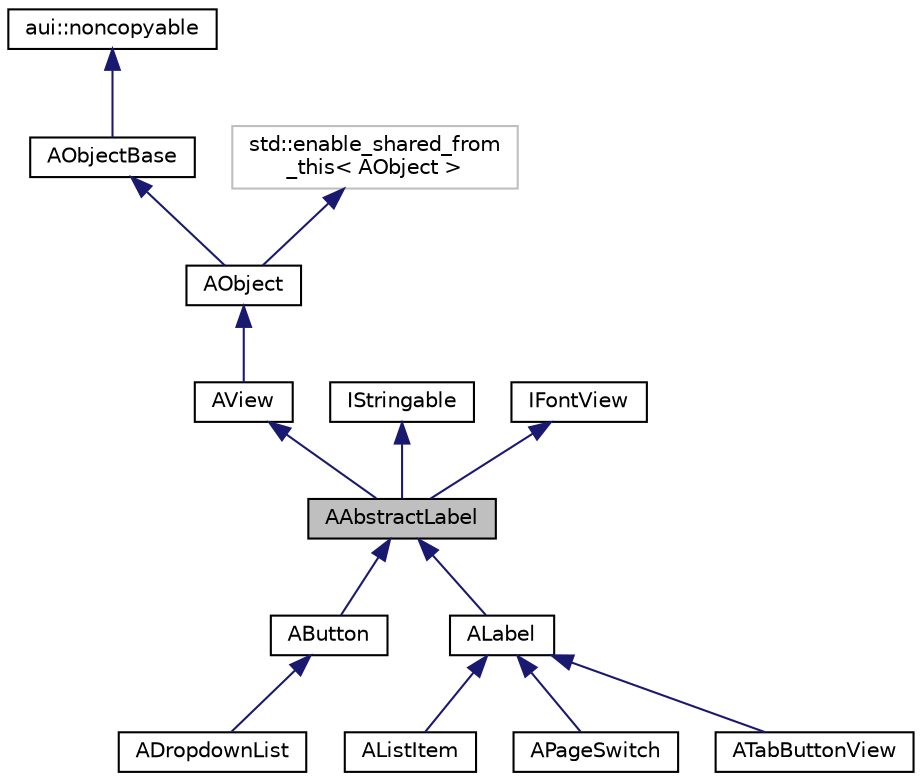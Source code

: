 digraph "AAbstractLabel"
{
 // LATEX_PDF_SIZE
  edge [fontname="Helvetica",fontsize="10",labelfontname="Helvetica",labelfontsize="10"];
  node [fontname="Helvetica",fontsize="10",shape=record];
  Node1 [label="AAbstractLabel",height=0.2,width=0.4,color="black", fillcolor="grey75", style="filled", fontcolor="black",tooltip="Represents an abstract text display view."];
  Node2 -> Node1 [dir="back",color="midnightblue",fontsize="10",style="solid",fontname="Helvetica"];
  Node2 [label="AView",height=0.2,width=0.4,color="black", fillcolor="white", style="filled",URL="$classAView.html",tooltip="Base class of all UI objects."];
  Node3 -> Node2 [dir="back",color="midnightblue",fontsize="10",style="solid",fontname="Helvetica"];
  Node3 [label="AObject",height=0.2,width=0.4,color="black", fillcolor="white", style="filled",URL="$classAObject.html",tooltip="A base object class."];
  Node4 -> Node3 [dir="back",color="midnightblue",fontsize="10",style="solid",fontname="Helvetica"];
  Node4 [label="AObjectBase",height=0.2,width=0.4,color="black", fillcolor="white", style="filled",URL="$classAObjectBase.html",tooltip=" "];
  Node5 -> Node4 [dir="back",color="midnightblue",fontsize="10",style="solid",fontname="Helvetica"];
  Node5 [label="aui::noncopyable",height=0.2,width=0.4,color="black", fillcolor="white", style="filled",URL="$structaui_1_1noncopyable.html",tooltip="Forbids copy of your class."];
  Node6 -> Node3 [dir="back",color="midnightblue",fontsize="10",style="solid",fontname="Helvetica"];
  Node6 [label="std::enable_shared_from\l_this\< AObject \>",height=0.2,width=0.4,color="grey75", fillcolor="white", style="filled",tooltip=" "];
  Node7 -> Node1 [dir="back",color="midnightblue",fontsize="10",style="solid",fontname="Helvetica"];
  Node7 [label="IStringable",height=0.2,width=0.4,color="black", fillcolor="white", style="filled",URL="$classIStringable.html",tooltip="Object that can be converted to string."];
  Node8 -> Node1 [dir="back",color="midnightblue",fontsize="10",style="solid",fontname="Helvetica"];
  Node8 [label="IFontView",height=0.2,width=0.4,color="black", fillcolor="white", style="filled",URL="$classIFontView.html",tooltip="Interface of a AView that works with fonts (i.e., ALabel, ATextField, AText, etc....."];
  Node1 -> Node9 [dir="back",color="midnightblue",fontsize="10",style="solid",fontname="Helvetica"];
  Node9 [label="AButton",height=0.2,width=0.4,color="black", fillcolor="white", style="filled",URL="$classAButton.html",tooltip="Button with text, which can be pushed to make some action."];
  Node9 -> Node10 [dir="back",color="midnightblue",fontsize="10",style="solid",fontname="Helvetica"];
  Node10 [label="ADropdownList",height=0.2,width=0.4,color="black", fillcolor="white", style="filled",URL="$classADropdownList.html",tooltip="A button with dropdown list."];
  Node1 -> Node11 [dir="back",color="midnightblue",fontsize="10",style="solid",fontname="Helvetica"];
  Node11 [label="ALabel",height=0.2,width=0.4,color="black", fillcolor="white", style="filled",URL="$classALabel.html",tooltip="Represents a simple single-line text display view."];
  Node11 -> Node12 [dir="back",color="midnightblue",fontsize="10",style="solid",fontname="Helvetica"];
  Node12 [label="AListItem",height=0.2,width=0.4,color="black", fillcolor="white", style="filled",URL="$classAListItem.html",tooltip=" "];
  Node11 -> Node13 [dir="back",color="midnightblue",fontsize="10",style="solid",fontname="Helvetica"];
  Node13 [label="APageSwitch",height=0.2,width=0.4,color="black", fillcolor="white", style="filled",URL="$classAPageSwitch.html",tooltip=" "];
  Node11 -> Node14 [dir="back",color="midnightblue",fontsize="10",style="solid",fontname="Helvetica"];
  Node14 [label="ATabButtonView",height=0.2,width=0.4,color="black", fillcolor="white", style="filled",URL="$classATabButtonView.html",tooltip=" "];
}
